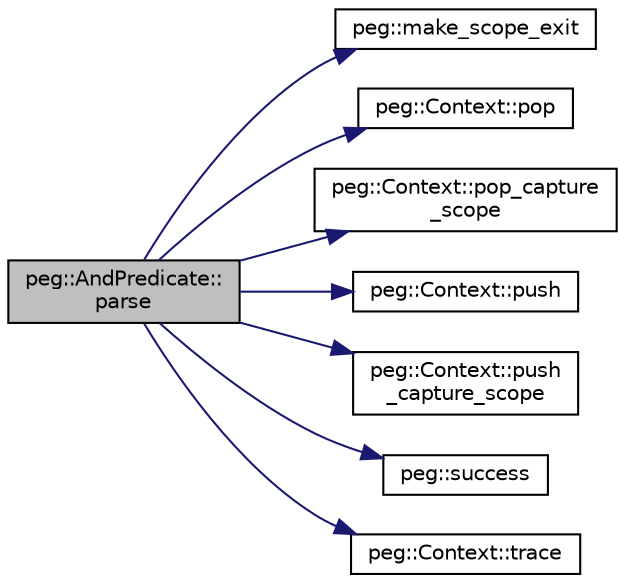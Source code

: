 digraph "peg::AndPredicate::parse"
{
 // LATEX_PDF_SIZE
  edge [fontname="Helvetica",fontsize="10",labelfontname="Helvetica",labelfontsize="10"];
  node [fontname="Helvetica",fontsize="10",shape=record];
  rankdir="LR";
  Node1 [label="peg::AndPredicate::\lparse",height=0.2,width=0.4,color="black", fillcolor="grey75", style="filled", fontcolor="black",tooltip=" "];
  Node1 -> Node2 [color="midnightblue",fontsize="10",style="solid",fontname="Helvetica"];
  Node2 [label="peg::make_scope_exit",height=0.2,width=0.4,color="black", fillcolor="white", style="filled",URL="$namespacepeg.html#ac2158f086910efbd32f003dbb2ea3e65",tooltip=" "];
  Node1 -> Node3 [color="midnightblue",fontsize="10",style="solid",fontname="Helvetica"];
  Node3 [label="peg::Context::pop",height=0.2,width=0.4,color="black", fillcolor="white", style="filled",URL="$classpeg_1_1Context.html#ac35d91467ae20e6b13a39ace7d853eb4",tooltip=" "];
  Node1 -> Node4 [color="midnightblue",fontsize="10",style="solid",fontname="Helvetica"];
  Node4 [label="peg::Context::pop_capture\l_scope",height=0.2,width=0.4,color="black", fillcolor="white", style="filled",URL="$classpeg_1_1Context.html#ac3038d83aacd1c2992239eae43f9f120",tooltip=" "];
  Node1 -> Node5 [color="midnightblue",fontsize="10",style="solid",fontname="Helvetica"];
  Node5 [label="peg::Context::push",height=0.2,width=0.4,color="black", fillcolor="white", style="filled",URL="$classpeg_1_1Context.html#acf1bfdc49e3ea328c8cacb78b712cb0b",tooltip=" "];
  Node1 -> Node6 [color="midnightblue",fontsize="10",style="solid",fontname="Helvetica"];
  Node6 [label="peg::Context::push\l_capture_scope",height=0.2,width=0.4,color="black", fillcolor="white", style="filled",URL="$classpeg_1_1Context.html#a5be010190aa699d634fb3b552b417111",tooltip=" "];
  Node1 -> Node7 [color="midnightblue",fontsize="10",style="solid",fontname="Helvetica"];
  Node7 [label="peg::success",height=0.2,width=0.4,color="black", fillcolor="white", style="filled",URL="$namespacepeg.html#abb0779cb4c0b5f8e157e81bac9686c8a",tooltip=" "];
  Node1 -> Node8 [color="midnightblue",fontsize="10",style="solid",fontname="Helvetica"];
  Node8 [label="peg::Context::trace",height=0.2,width=0.4,color="black", fillcolor="white", style="filled",URL="$classpeg_1_1Context.html#a62d90cb77e73de57eb6b51367f60d961",tooltip=" "];
}
